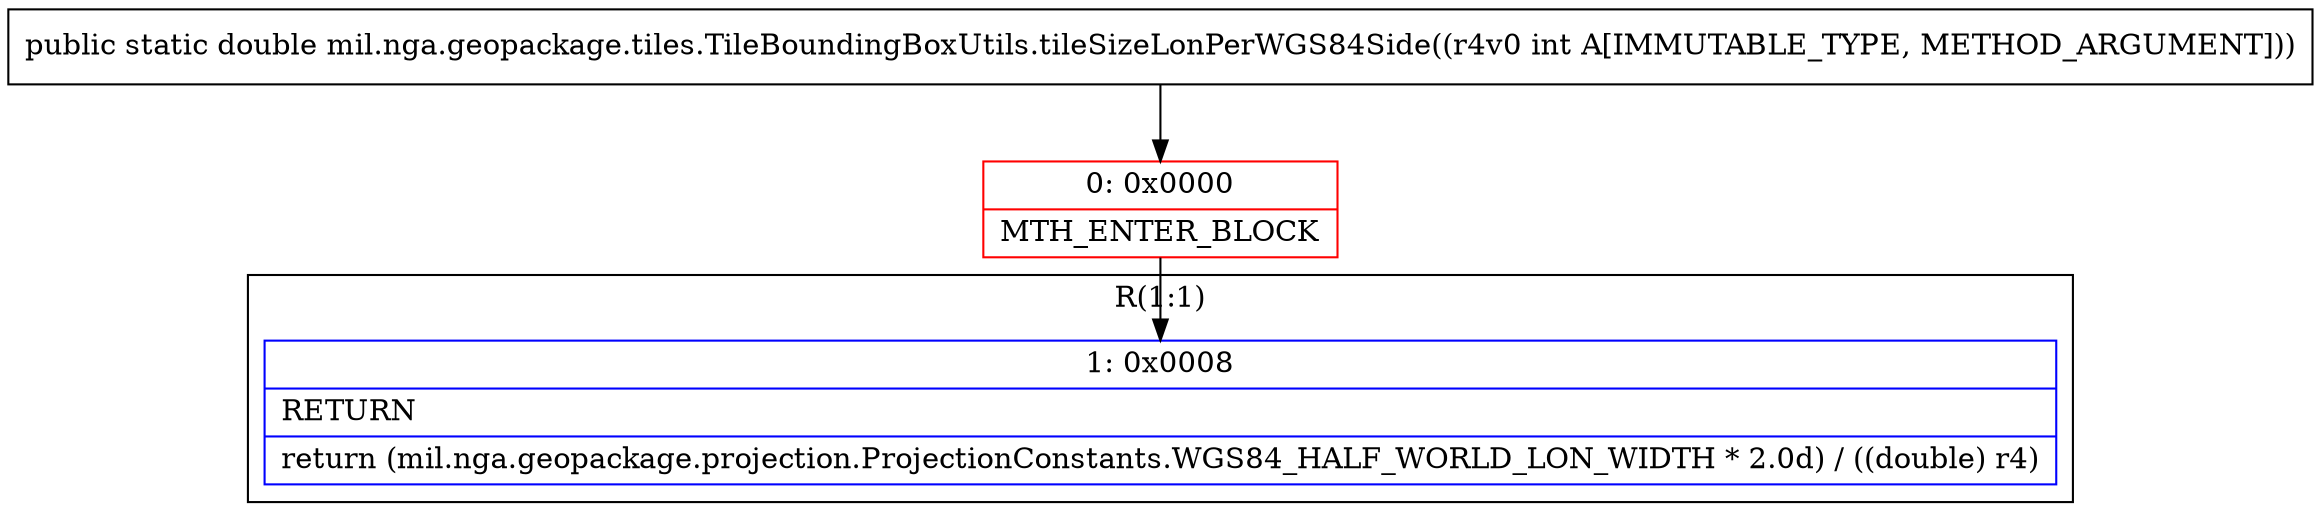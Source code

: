 digraph "CFG formil.nga.geopackage.tiles.TileBoundingBoxUtils.tileSizeLonPerWGS84Side(I)D" {
subgraph cluster_Region_875605944 {
label = "R(1:1)";
node [shape=record,color=blue];
Node_1 [shape=record,label="{1\:\ 0x0008|RETURN\l|return (mil.nga.geopackage.projection.ProjectionConstants.WGS84_HALF_WORLD_LON_WIDTH * 2.0d) \/ ((double) r4)\l}"];
}
Node_0 [shape=record,color=red,label="{0\:\ 0x0000|MTH_ENTER_BLOCK\l}"];
MethodNode[shape=record,label="{public static double mil.nga.geopackage.tiles.TileBoundingBoxUtils.tileSizeLonPerWGS84Side((r4v0 int A[IMMUTABLE_TYPE, METHOD_ARGUMENT])) }"];
MethodNode -> Node_0;
Node_0 -> Node_1;
}


